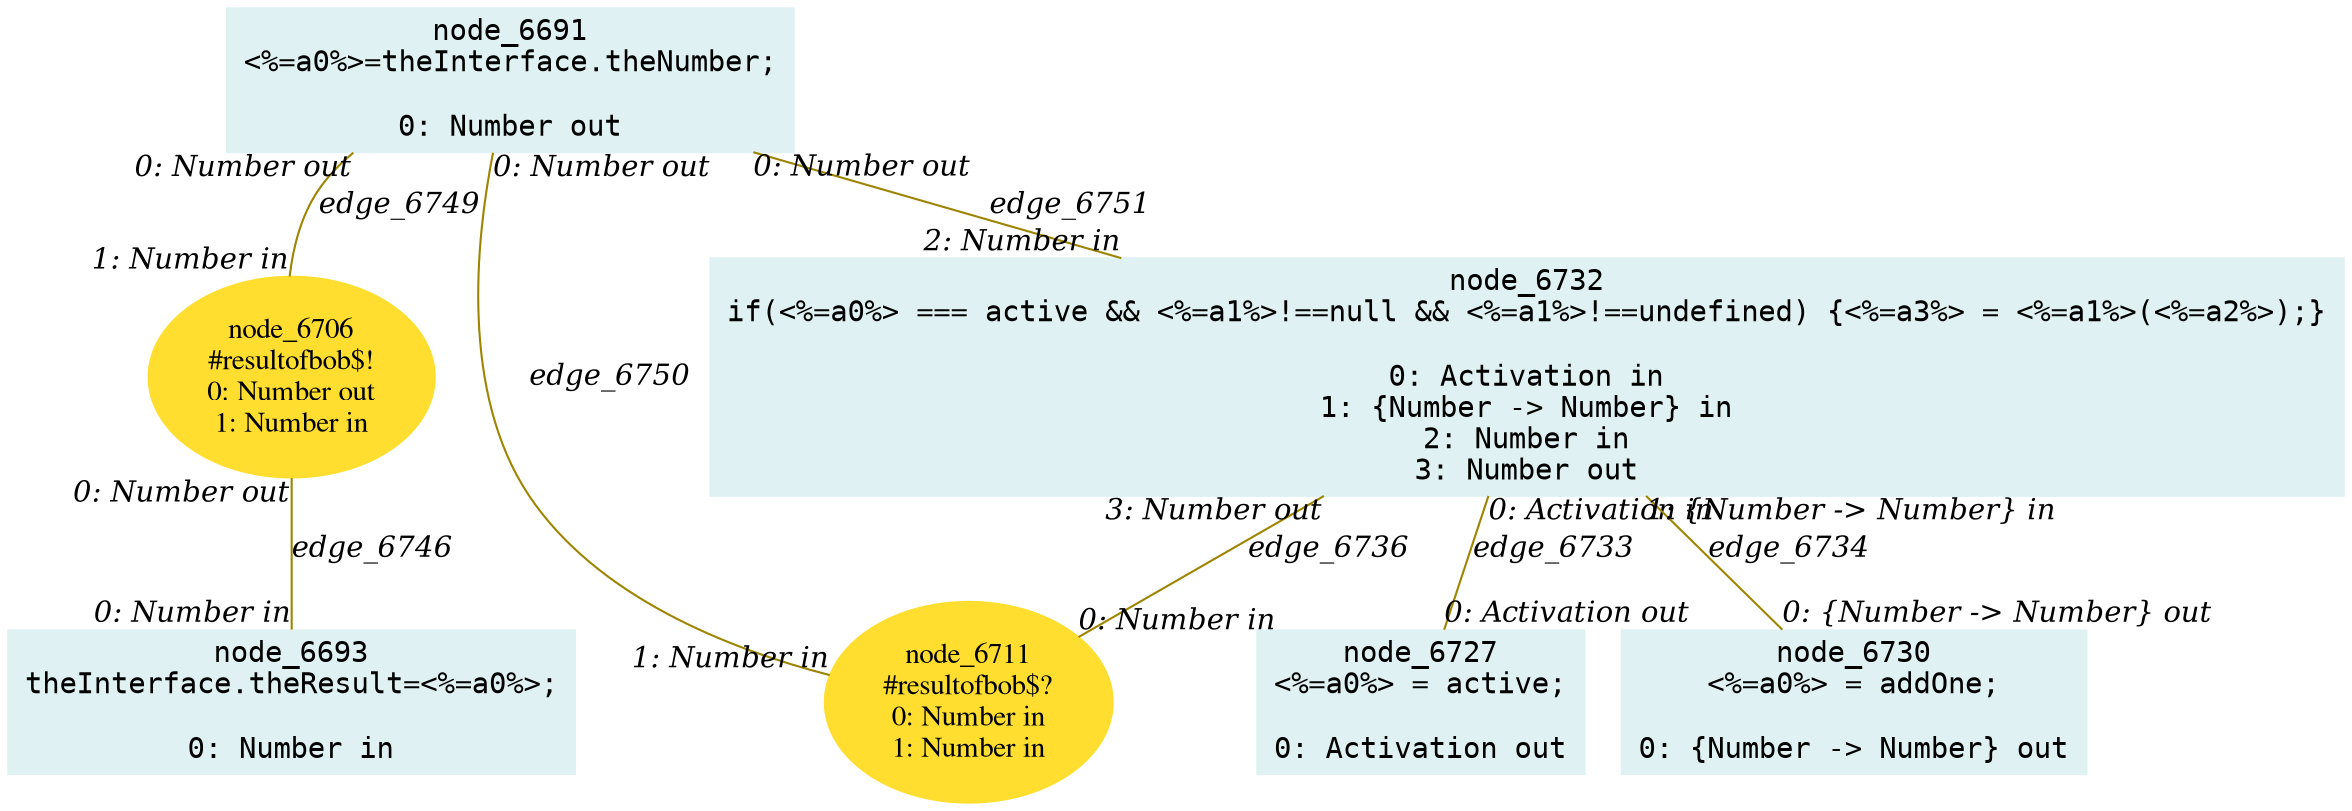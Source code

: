 digraph g{node_6691 [shape="box", style="filled", color="#dff1f2", fontname="Courier", label="node_6691
<%=a0%>=theInterface.theNumber;

0: Number out" ]
node_6693 [shape="box", style="filled", color="#dff1f2", fontname="Courier", label="node_6693
theInterface.theResult=<%=a0%>;

0: Number in" ]
node_6706 [shape="ellipse", style="filled", color="#ffde2f", fontname="Times", label="node_6706
#resultofbob$!
0: Number out
1: Number in" ]
node_6711 [shape="ellipse", style="filled", color="#ffde2f", fontname="Times", label="node_6711
#resultofbob$?
0: Number in
1: Number in" ]
node_6727 [shape="box", style="filled", color="#dff1f2", fontname="Courier", label="node_6727
<%=a0%> = active;

0: Activation out" ]
node_6730 [shape="box", style="filled", color="#dff1f2", fontname="Courier", label="node_6730
<%=a0%> = addOne;

0: {Number -> Number} out" ]
node_6732 [shape="box", style="filled", color="#dff1f2", fontname="Courier", label="node_6732
if(<%=a0%> === active && <%=a1%>!==null && <%=a1%>!==undefined) {<%=a3%> = <%=a1%>(<%=a2%>);}

0: Activation in
1: {Number -> Number} in
2: Number in
3: Number out" ]
node_6732 -> node_6727 [dir=none, arrowHead=none, fontname="Times-Italic", arrowsize=1, color="#9d8400", label="edge_6733",  headlabel="0: Activation out", taillabel="0: Activation in" ]
node_6732 -> node_6730 [dir=none, arrowHead=none, fontname="Times-Italic", arrowsize=1, color="#9d8400", label="edge_6734",  headlabel="0: {Number -> Number} out", taillabel="1: {Number -> Number} in" ]
node_6732 -> node_6711 [dir=none, arrowHead=none, fontname="Times-Italic", arrowsize=1, color="#9d8400", label="edge_6736",  headlabel="0: Number in", taillabel="3: Number out" ]
node_6706 -> node_6693 [dir=none, arrowHead=none, fontname="Times-Italic", arrowsize=1, color="#9d8400", label="edge_6746",  headlabel="0: Number in", taillabel="0: Number out" ]
node_6691 -> node_6706 [dir=none, arrowHead=none, fontname="Times-Italic", arrowsize=1, color="#9d8400", label="edge_6749",  headlabel="1: Number in", taillabel="0: Number out" ]
node_6691 -> node_6711 [dir=none, arrowHead=none, fontname="Times-Italic", arrowsize=1, color="#9d8400", label="edge_6750",  headlabel="1: Number in", taillabel="0: Number out" ]
node_6691 -> node_6732 [dir=none, arrowHead=none, fontname="Times-Italic", arrowsize=1, color="#9d8400", label="edge_6751",  headlabel="2: Number in", taillabel="0: Number out" ]
}